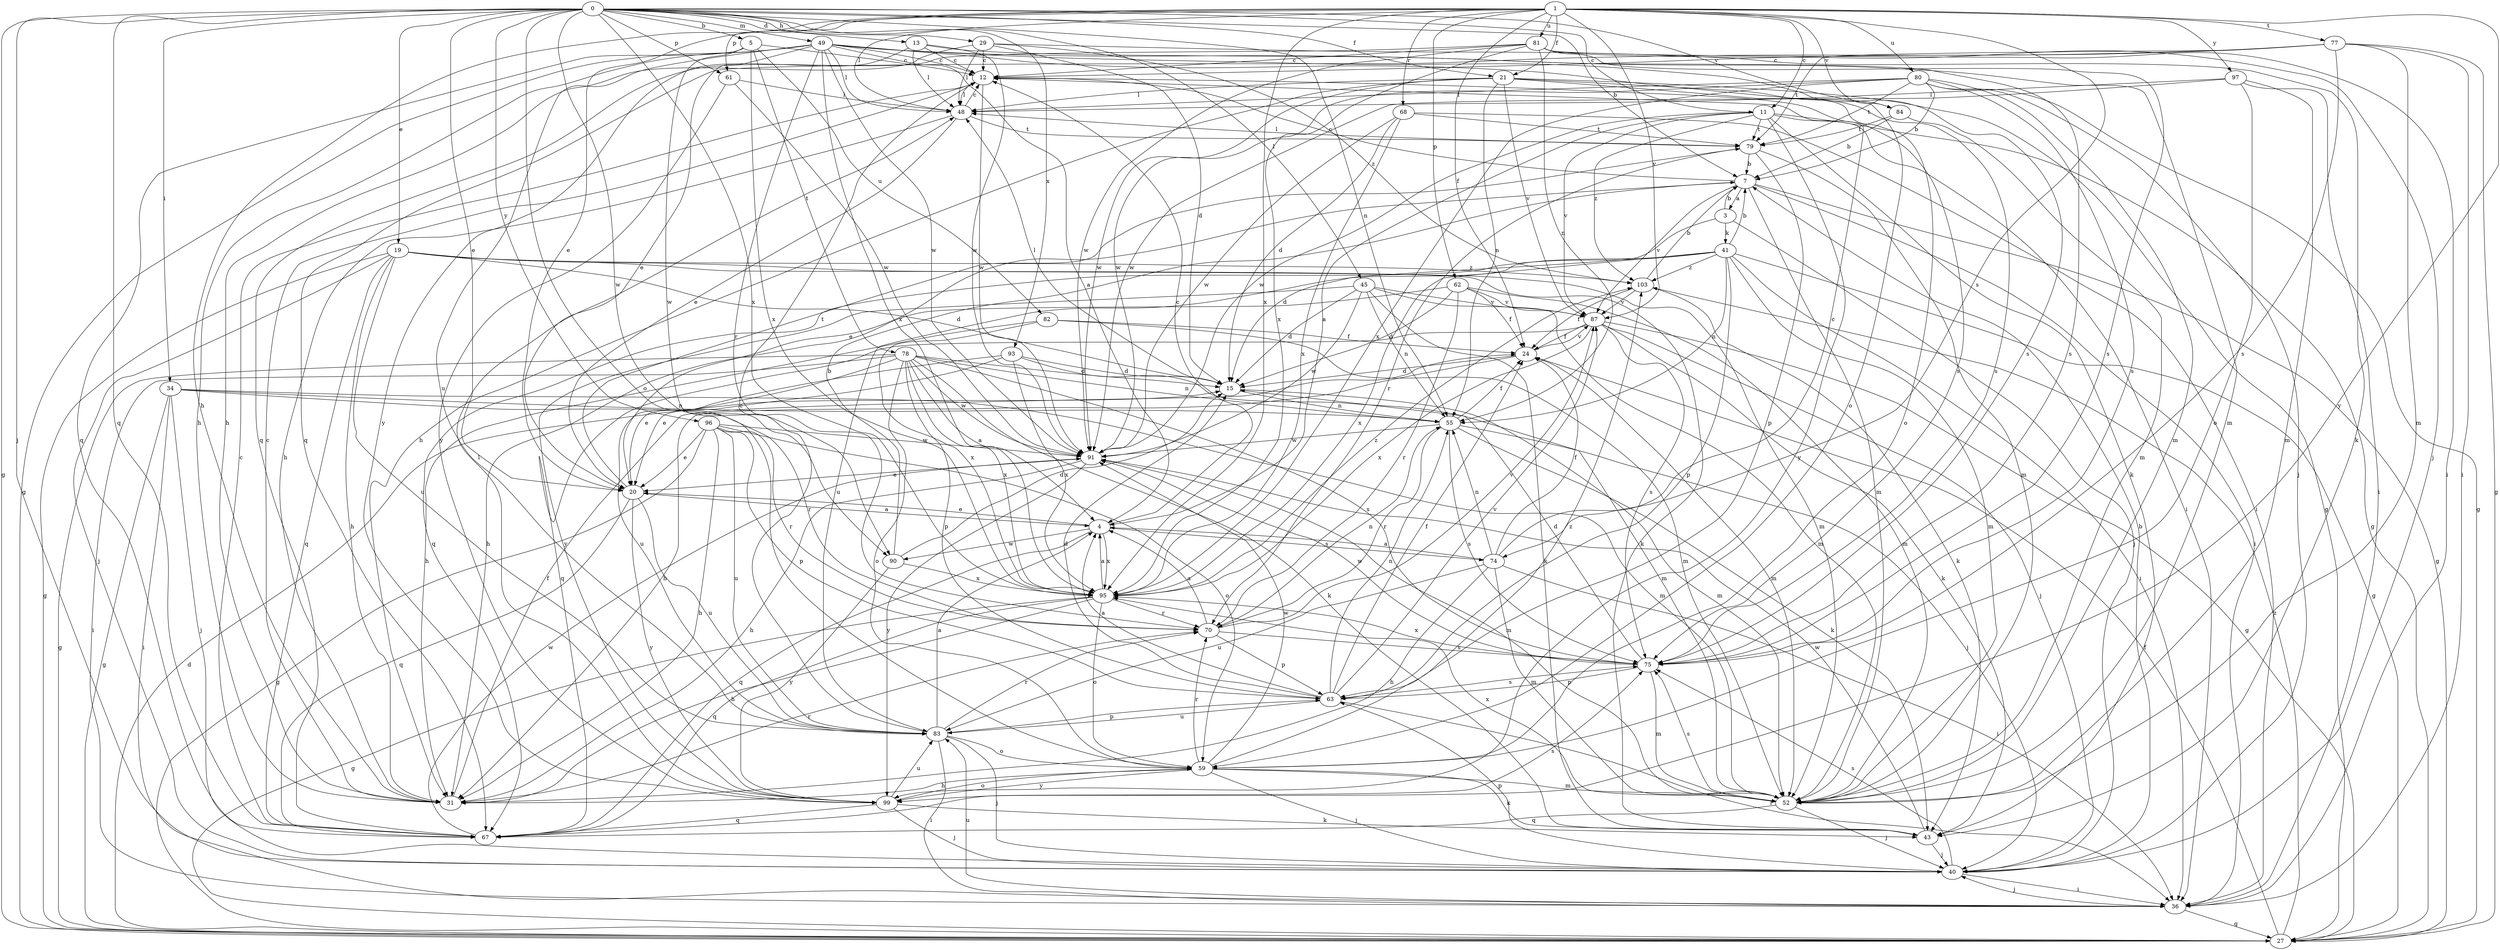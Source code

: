 strict digraph  {
0;
1;
3;
4;
5;
7;
11;
12;
13;
15;
19;
20;
21;
24;
27;
29;
31;
34;
36;
40;
41;
43;
45;
48;
49;
52;
55;
59;
61;
62;
63;
67;
68;
70;
74;
75;
77;
78;
79;
80;
81;
82;
83;
84;
87;
90;
91;
93;
95;
96;
97;
99;
103;
0 -> 5  [label=b];
0 -> 7  [label=b];
0 -> 11  [label=c];
0 -> 13  [label=d];
0 -> 19  [label=e];
0 -> 20  [label=e];
0 -> 21  [label=f];
0 -> 27  [label=g];
0 -> 29  [label=h];
0 -> 34  [label=i];
0 -> 40  [label=j];
0 -> 45  [label=l];
0 -> 49  [label=m];
0 -> 55  [label=n];
0 -> 59  [label=o];
0 -> 61  [label=p];
0 -> 67  [label=q];
0 -> 84  [label=v];
0 -> 90  [label=w];
0 -> 93  [label=x];
0 -> 95  [label=x];
0 -> 96  [label=y];
1 -> 11  [label=c];
1 -> 20  [label=e];
1 -> 21  [label=f];
1 -> 24  [label=f];
1 -> 31  [label=h];
1 -> 48  [label=l];
1 -> 61  [label=p];
1 -> 62  [label=p];
1 -> 68  [label=r];
1 -> 74  [label=s];
1 -> 77  [label=t];
1 -> 80  [label=u];
1 -> 81  [label=u];
1 -> 84  [label=v];
1 -> 87  [label=v];
1 -> 95  [label=x];
1 -> 97  [label=y];
1 -> 99  [label=y];
3 -> 7  [label=b];
3 -> 15  [label=d];
3 -> 40  [label=j];
3 -> 41  [label=k];
4 -> 12  [label=c];
4 -> 20  [label=e];
4 -> 67  [label=q];
4 -> 74  [label=s];
4 -> 90  [label=w];
4 -> 95  [label=x];
5 -> 12  [label=c];
5 -> 67  [label=q];
5 -> 78  [label=t];
5 -> 82  [label=u];
5 -> 90  [label=w];
5 -> 95  [label=x];
7 -> 3  [label=a];
7 -> 12  [label=c];
7 -> 20  [label=e];
7 -> 27  [label=g];
7 -> 36  [label=i];
7 -> 52  [label=m];
7 -> 87  [label=v];
11 -> 4  [label=a];
11 -> 27  [label=g];
11 -> 36  [label=i];
11 -> 43  [label=k];
11 -> 79  [label=t];
11 -> 87  [label=v];
11 -> 91  [label=w];
11 -> 99  [label=y];
11 -> 103  [label=z];
12 -> 48  [label=l];
12 -> 75  [label=s];
12 -> 91  [label=w];
13 -> 12  [label=c];
13 -> 48  [label=l];
13 -> 75  [label=s];
13 -> 91  [label=w];
13 -> 99  [label=y];
15 -> 48  [label=l];
15 -> 52  [label=m];
15 -> 55  [label=n];
19 -> 15  [label=d];
19 -> 27  [label=g];
19 -> 31  [label=h];
19 -> 40  [label=j];
19 -> 43  [label=k];
19 -> 52  [label=m];
19 -> 67  [label=q];
19 -> 83  [label=u];
19 -> 103  [label=z];
20 -> 4  [label=a];
20 -> 67  [label=q];
20 -> 79  [label=t];
20 -> 83  [label=u];
20 -> 99  [label=y];
21 -> 27  [label=g];
21 -> 31  [label=h];
21 -> 48  [label=l];
21 -> 55  [label=n];
21 -> 59  [label=o];
21 -> 75  [label=s];
21 -> 87  [label=v];
21 -> 91  [label=w];
24 -> 15  [label=d];
24 -> 31  [label=h];
24 -> 52  [label=m];
24 -> 87  [label=v];
27 -> 15  [label=d];
27 -> 24  [label=f];
27 -> 103  [label=z];
29 -> 12  [label=c];
29 -> 15  [label=d];
29 -> 31  [label=h];
29 -> 43  [label=k];
29 -> 48  [label=l];
29 -> 103  [label=z];
31 -> 12  [label=c];
31 -> 24  [label=f];
31 -> 70  [label=r];
34 -> 27  [label=g];
34 -> 36  [label=i];
34 -> 40  [label=j];
34 -> 52  [label=m];
34 -> 55  [label=n];
34 -> 70  [label=r];
36 -> 27  [label=g];
36 -> 40  [label=j];
36 -> 83  [label=u];
40 -> 7  [label=b];
40 -> 36  [label=i];
40 -> 63  [label=p];
40 -> 75  [label=s];
41 -> 7  [label=b];
41 -> 27  [label=g];
41 -> 36  [label=i];
41 -> 52  [label=m];
41 -> 55  [label=n];
41 -> 63  [label=p];
41 -> 67  [label=q];
41 -> 83  [label=u];
41 -> 95  [label=x];
41 -> 103  [label=z];
43 -> 40  [label=j];
43 -> 91  [label=w];
45 -> 15  [label=d];
45 -> 43  [label=k];
45 -> 52  [label=m];
45 -> 55  [label=n];
45 -> 87  [label=v];
45 -> 91  [label=w];
45 -> 99  [label=y];
48 -> 12  [label=c];
48 -> 20  [label=e];
48 -> 31  [label=h];
48 -> 79  [label=t];
49 -> 4  [label=a];
49 -> 12  [label=c];
49 -> 20  [label=e];
49 -> 27  [label=g];
49 -> 31  [label=h];
49 -> 48  [label=l];
49 -> 52  [label=m];
49 -> 59  [label=o];
49 -> 70  [label=r];
49 -> 75  [label=s];
49 -> 83  [label=u];
49 -> 91  [label=w];
49 -> 95  [label=x];
52 -> 40  [label=j];
52 -> 67  [label=q];
52 -> 75  [label=s];
52 -> 95  [label=x];
55 -> 24  [label=f];
55 -> 40  [label=j];
55 -> 43  [label=k];
55 -> 70  [label=r];
55 -> 75  [label=s];
55 -> 91  [label=w];
59 -> 31  [label=h];
59 -> 40  [label=j];
59 -> 43  [label=k];
59 -> 52  [label=m];
59 -> 70  [label=r];
59 -> 91  [label=w];
59 -> 99  [label=y];
59 -> 103  [label=z];
61 -> 48  [label=l];
61 -> 91  [label=w];
61 -> 99  [label=y];
62 -> 15  [label=d];
62 -> 24  [label=f];
62 -> 31  [label=h];
62 -> 52  [label=m];
62 -> 70  [label=r];
62 -> 87  [label=v];
63 -> 4  [label=a];
63 -> 15  [label=d];
63 -> 24  [label=f];
63 -> 36  [label=i];
63 -> 55  [label=n];
63 -> 75  [label=s];
63 -> 83  [label=u];
63 -> 87  [label=v];
67 -> 12  [label=c];
67 -> 75  [label=s];
67 -> 91  [label=w];
68 -> 15  [label=d];
68 -> 36  [label=i];
68 -> 79  [label=t];
68 -> 91  [label=w];
68 -> 95  [label=x];
70 -> 4  [label=a];
70 -> 55  [label=n];
70 -> 63  [label=p];
70 -> 75  [label=s];
70 -> 87  [label=v];
74 -> 4  [label=a];
74 -> 12  [label=c];
74 -> 24  [label=f];
74 -> 31  [label=h];
74 -> 36  [label=i];
74 -> 52  [label=m];
74 -> 55  [label=n];
74 -> 83  [label=u];
75 -> 15  [label=d];
75 -> 52  [label=m];
75 -> 63  [label=p];
75 -> 91  [label=w];
75 -> 95  [label=x];
77 -> 12  [label=c];
77 -> 27  [label=g];
77 -> 36  [label=i];
77 -> 52  [label=m];
77 -> 67  [label=q];
77 -> 75  [label=s];
77 -> 79  [label=t];
78 -> 4  [label=a];
78 -> 15  [label=d];
78 -> 20  [label=e];
78 -> 27  [label=g];
78 -> 36  [label=i];
78 -> 43  [label=k];
78 -> 55  [label=n];
78 -> 59  [label=o];
78 -> 63  [label=p];
78 -> 75  [label=s];
78 -> 91  [label=w];
78 -> 95  [label=x];
79 -> 7  [label=b];
79 -> 48  [label=l];
79 -> 52  [label=m];
79 -> 63  [label=p];
79 -> 70  [label=r];
80 -> 7  [label=b];
80 -> 27  [label=g];
80 -> 40  [label=j];
80 -> 48  [label=l];
80 -> 52  [label=m];
80 -> 75  [label=s];
80 -> 79  [label=t];
80 -> 91  [label=w];
80 -> 95  [label=x];
81 -> 12  [label=c];
81 -> 36  [label=i];
81 -> 40  [label=j];
81 -> 55  [label=n];
81 -> 67  [label=q];
81 -> 75  [label=s];
81 -> 91  [label=w];
81 -> 95  [label=x];
82 -> 24  [label=f];
82 -> 31  [label=h];
82 -> 52  [label=m];
82 -> 95  [label=x];
83 -> 4  [label=a];
83 -> 12  [label=c];
83 -> 36  [label=i];
83 -> 40  [label=j];
83 -> 59  [label=o];
83 -> 63  [label=p];
83 -> 70  [label=r];
84 -> 7  [label=b];
84 -> 52  [label=m];
84 -> 79  [label=t];
87 -> 24  [label=f];
87 -> 27  [label=g];
87 -> 40  [label=j];
87 -> 43  [label=k];
87 -> 67  [label=q];
87 -> 75  [label=s];
87 -> 95  [label=x];
90 -> 7  [label=b];
90 -> 15  [label=d];
90 -> 95  [label=x];
90 -> 99  [label=y];
91 -> 20  [label=e];
91 -> 31  [label=h];
91 -> 52  [label=m];
91 -> 99  [label=y];
93 -> 15  [label=d];
93 -> 20  [label=e];
93 -> 52  [label=m];
93 -> 83  [label=u];
93 -> 95  [label=x];
95 -> 4  [label=a];
95 -> 27  [label=g];
95 -> 31  [label=h];
95 -> 59  [label=o];
95 -> 67  [label=q];
95 -> 70  [label=r];
95 -> 103  [label=z];
96 -> 20  [label=e];
96 -> 27  [label=g];
96 -> 31  [label=h];
96 -> 59  [label=o];
96 -> 63  [label=p];
96 -> 70  [label=r];
96 -> 83  [label=u];
96 -> 91  [label=w];
97 -> 36  [label=i];
97 -> 48  [label=l];
97 -> 52  [label=m];
97 -> 59  [label=o];
97 -> 91  [label=w];
99 -> 40  [label=j];
99 -> 43  [label=k];
99 -> 48  [label=l];
99 -> 59  [label=o];
99 -> 67  [label=q];
99 -> 83  [label=u];
103 -> 7  [label=b];
103 -> 24  [label=f];
103 -> 43  [label=k];
103 -> 87  [label=v];
}
